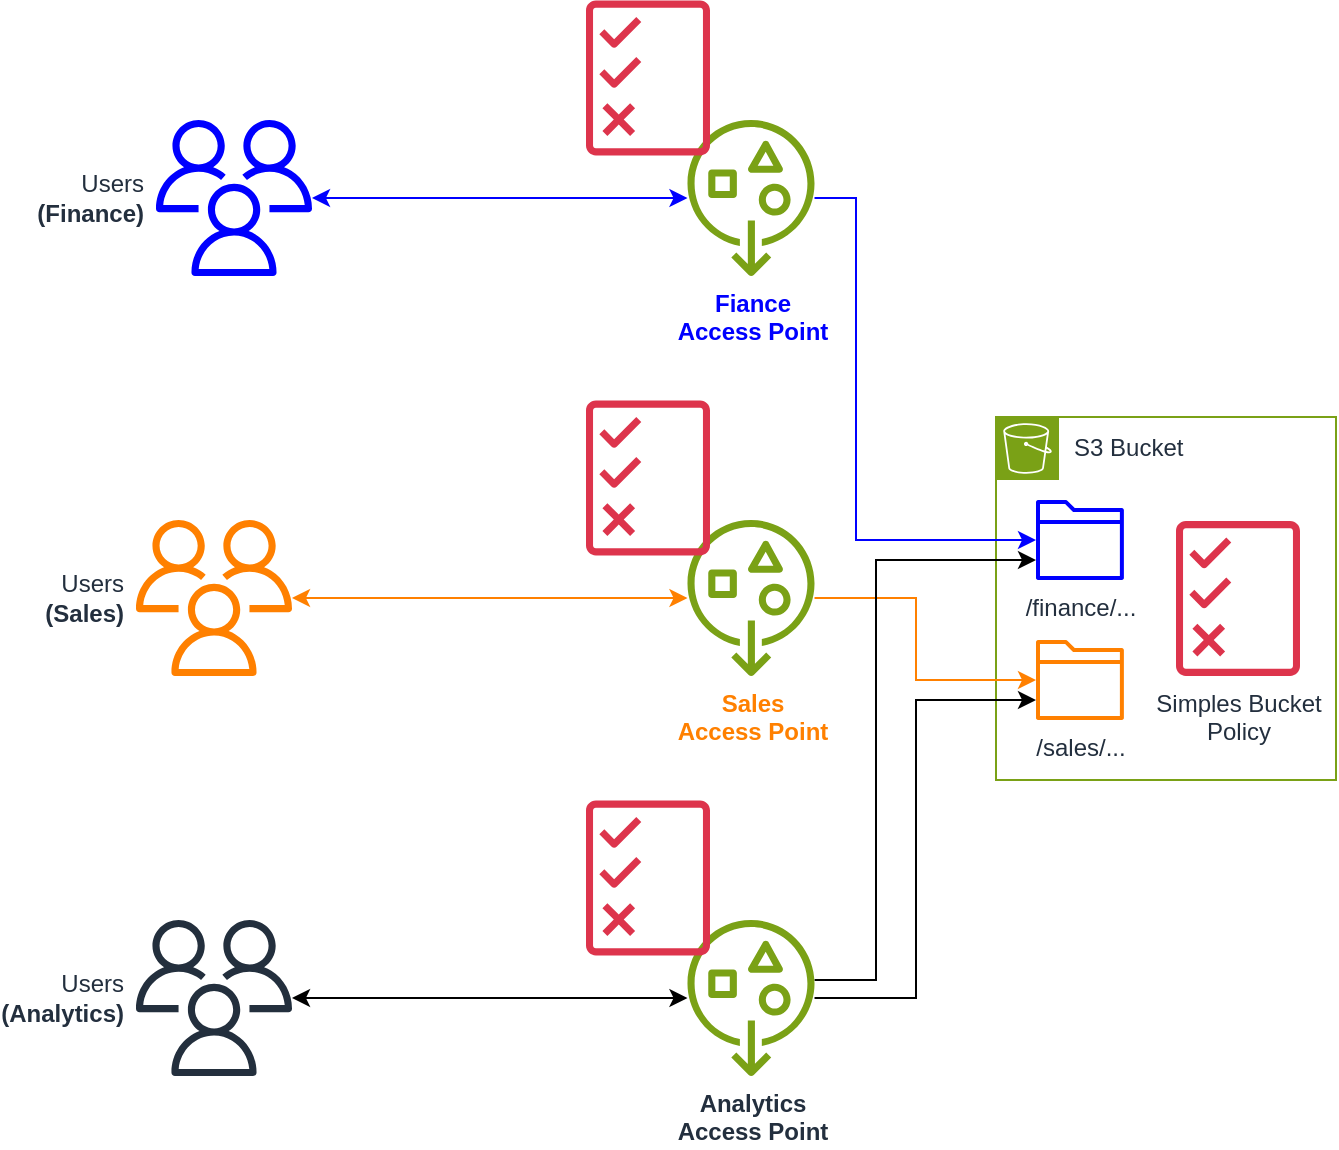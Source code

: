 <mxfile version="26.0.4">
  <diagram name="Page-1" id="icpI4erBP-z_fg38ehUv">
    <mxGraphModel dx="1114" dy="1198" grid="1" gridSize="10" guides="1" tooltips="1" connect="1" arrows="1" fold="1" page="1" pageScale="1" pageWidth="850" pageHeight="1100" math="0" shadow="0">
      <root>
        <mxCell id="0" />
        <mxCell id="1" parent="0" />
        <mxCell id="gibKI9dSI2RaGNb2gqrP-22" value="" style="rounded=0;whiteSpace=wrap;html=1;fillColor=none;strokeColor=#7AA116;" vertex="1" parent="1">
          <mxGeometry x="590" y="448.5" width="170" height="181.5" as="geometry" />
        </mxCell>
        <mxCell id="gibKI9dSI2RaGNb2gqrP-20" style="edgeStyle=orthogonalEdgeStyle;rounded=0;orthogonalLoop=1;jettySize=auto;html=1;startArrow=classic;startFill=1;strokeColor=#0000FF;" edge="1" parent="1" source="gibKI9dSI2RaGNb2gqrP-1" target="gibKI9dSI2RaGNb2gqrP-12">
          <mxGeometry relative="1" as="geometry" />
        </mxCell>
        <mxCell id="gibKI9dSI2RaGNb2gqrP-1" value="Users&lt;div&gt;&lt;b&gt;(Finance)&lt;/b&gt;&lt;/div&gt;" style="sketch=0;outlineConnect=0;fontColor=#232F3E;gradientColor=none;fillColor=#0000FF;strokeColor=none;dashed=0;verticalLabelPosition=middle;verticalAlign=middle;align=right;html=1;fontSize=12;fontStyle=0;aspect=fixed;pointerEvents=1;shape=mxgraph.aws4.users;labelPosition=left;spacingRight=5;" vertex="1" parent="1">
          <mxGeometry x="170" y="300" width="78" height="78" as="geometry" />
        </mxCell>
        <mxCell id="gibKI9dSI2RaGNb2gqrP-19" style="edgeStyle=orthogonalEdgeStyle;rounded=0;orthogonalLoop=1;jettySize=auto;html=1;strokeColor=#FF8000;startArrow=classic;startFill=1;" edge="1" parent="1" source="gibKI9dSI2RaGNb2gqrP-3" target="gibKI9dSI2RaGNb2gqrP-13">
          <mxGeometry relative="1" as="geometry" />
        </mxCell>
        <mxCell id="gibKI9dSI2RaGNb2gqrP-3" value="Users&lt;div&gt;&lt;b&gt;(Sales)&lt;/b&gt;&lt;/div&gt;" style="sketch=0;outlineConnect=0;fontColor=#232F3E;gradientColor=none;fillColor=#FF8000;strokeColor=none;dashed=0;verticalLabelPosition=middle;verticalAlign=middle;align=right;html=1;fontSize=12;fontStyle=0;aspect=fixed;pointerEvents=1;shape=mxgraph.aws4.users;labelPosition=left;spacingRight=5;" vertex="1" parent="1">
          <mxGeometry x="160" y="500" width="78" height="78" as="geometry" />
        </mxCell>
        <mxCell id="gibKI9dSI2RaGNb2gqrP-18" style="edgeStyle=orthogonalEdgeStyle;rounded=0;orthogonalLoop=1;jettySize=auto;html=1;startArrow=classic;startFill=1;" edge="1" parent="1" source="gibKI9dSI2RaGNb2gqrP-4" target="gibKI9dSI2RaGNb2gqrP-14">
          <mxGeometry relative="1" as="geometry" />
        </mxCell>
        <mxCell id="gibKI9dSI2RaGNb2gqrP-4" value="Users&lt;div&gt;&lt;b&gt;(Analytics)&lt;/b&gt;&lt;/div&gt;" style="sketch=0;outlineConnect=0;fontColor=#232F3E;gradientColor=none;fillColor=#232F3D;strokeColor=none;dashed=0;verticalLabelPosition=middle;verticalAlign=middle;align=right;html=1;fontSize=12;fontStyle=0;aspect=fixed;pointerEvents=1;shape=mxgraph.aws4.users;labelPosition=left;spacingRight=5;" vertex="1" parent="1">
          <mxGeometry x="160" y="700" width="78" height="78" as="geometry" />
        </mxCell>
        <mxCell id="gibKI9dSI2RaGNb2gqrP-29" style="edgeStyle=orthogonalEdgeStyle;rounded=0;orthogonalLoop=1;jettySize=auto;html=1;strokeColor=#0000FF;" edge="1" parent="1" source="gibKI9dSI2RaGNb2gqrP-12" target="gibKI9dSI2RaGNb2gqrP-25">
          <mxGeometry relative="1" as="geometry">
            <Array as="points">
              <mxPoint x="520" y="339" />
              <mxPoint x="520" y="510" />
            </Array>
          </mxGeometry>
        </mxCell>
        <mxCell id="gibKI9dSI2RaGNb2gqrP-12" value="Fiance&lt;div&gt;Access Point&lt;/div&gt;" style="sketch=0;outlineConnect=0;fontColor=#0000FF;gradientColor=none;fillColor=#7AA116;strokeColor=none;dashed=0;verticalLabelPosition=bottom;verticalAlign=top;align=center;html=1;fontSize=12;fontStyle=1;aspect=fixed;pointerEvents=1;shape=mxgraph.aws4.general_access_points;" vertex="1" parent="1">
          <mxGeometry x="435" y="300" width="65" height="78" as="geometry" />
        </mxCell>
        <mxCell id="gibKI9dSI2RaGNb2gqrP-28" style="edgeStyle=orthogonalEdgeStyle;rounded=0;orthogonalLoop=1;jettySize=auto;html=1;strokeColor=#FF8000;" edge="1" parent="1" source="gibKI9dSI2RaGNb2gqrP-13" target="gibKI9dSI2RaGNb2gqrP-26">
          <mxGeometry relative="1" as="geometry">
            <Array as="points">
              <mxPoint x="550" y="539" />
              <mxPoint x="550" y="580" />
            </Array>
          </mxGeometry>
        </mxCell>
        <mxCell id="gibKI9dSI2RaGNb2gqrP-13" value="Sales&lt;div&gt;Access Point&lt;/div&gt;" style="sketch=0;outlineConnect=0;fontColor=#FF8000;gradientColor=none;fillColor=#7AA116;strokeColor=none;dashed=0;verticalLabelPosition=bottom;verticalAlign=top;align=center;html=1;fontSize=12;fontStyle=1;aspect=fixed;pointerEvents=1;shape=mxgraph.aws4.general_access_points;" vertex="1" parent="1">
          <mxGeometry x="435" y="500" width="65" height="78" as="geometry" />
        </mxCell>
        <mxCell id="gibKI9dSI2RaGNb2gqrP-30" style="edgeStyle=orthogonalEdgeStyle;rounded=0;orthogonalLoop=1;jettySize=auto;html=1;" edge="1" parent="1" source="gibKI9dSI2RaGNb2gqrP-14" target="gibKI9dSI2RaGNb2gqrP-26">
          <mxGeometry relative="1" as="geometry">
            <Array as="points">
              <mxPoint x="550" y="739" />
              <mxPoint x="550" y="590" />
            </Array>
          </mxGeometry>
        </mxCell>
        <mxCell id="gibKI9dSI2RaGNb2gqrP-31" style="edgeStyle=orthogonalEdgeStyle;rounded=0;orthogonalLoop=1;jettySize=auto;html=1;" edge="1" parent="1" source="gibKI9dSI2RaGNb2gqrP-14" target="gibKI9dSI2RaGNb2gqrP-25">
          <mxGeometry relative="1" as="geometry">
            <Array as="points">
              <mxPoint x="530" y="730" />
              <mxPoint x="530" y="520" />
            </Array>
          </mxGeometry>
        </mxCell>
        <mxCell id="gibKI9dSI2RaGNb2gqrP-14" value="Analytics&lt;div&gt;Access Point&lt;/div&gt;" style="sketch=0;outlineConnect=0;fontColor=#232F3E;gradientColor=none;fillColor=#7AA116;strokeColor=none;dashed=0;verticalLabelPosition=bottom;verticalAlign=top;align=center;html=1;fontSize=12;fontStyle=1;aspect=fixed;pointerEvents=1;shape=mxgraph.aws4.general_access_points;" vertex="1" parent="1">
          <mxGeometry x="435" y="700" width="65" height="78" as="geometry" />
        </mxCell>
        <mxCell id="gibKI9dSI2RaGNb2gqrP-15" value="" style="sketch=0;outlineConnect=0;fontColor=#232F3E;gradientColor=none;fillColor=#DD344C;strokeColor=none;dashed=0;verticalLabelPosition=bottom;verticalAlign=top;align=center;html=1;fontSize=12;fontStyle=0;aspect=fixed;pointerEvents=1;shape=mxgraph.aws4.permissions;" vertex="1" parent="1">
          <mxGeometry x="385" y="240" width="62" height="78" as="geometry" />
        </mxCell>
        <mxCell id="gibKI9dSI2RaGNb2gqrP-16" value="" style="sketch=0;outlineConnect=0;fontColor=#232F3E;gradientColor=none;fillColor=#DD344C;strokeColor=none;dashed=0;verticalLabelPosition=bottom;verticalAlign=top;align=center;html=1;fontSize=12;fontStyle=0;aspect=fixed;pointerEvents=1;shape=mxgraph.aws4.permissions;" vertex="1" parent="1">
          <mxGeometry x="385" y="440" width="62" height="78" as="geometry" />
        </mxCell>
        <mxCell id="gibKI9dSI2RaGNb2gqrP-17" value="" style="sketch=0;outlineConnect=0;fontColor=#232F3E;gradientColor=none;fillColor=#DD344C;strokeColor=none;dashed=0;verticalLabelPosition=bottom;verticalAlign=top;align=center;html=1;fontSize=12;fontStyle=0;aspect=fixed;pointerEvents=1;shape=mxgraph.aws4.permissions;" vertex="1" parent="1">
          <mxGeometry x="385" y="640" width="62" height="78" as="geometry" />
        </mxCell>
        <mxCell id="gibKI9dSI2RaGNb2gqrP-21" value="S3 Bucket" style="sketch=0;points=[[0,0,0],[0.25,0,0],[0.5,0,0],[0.75,0,0],[1,0,0],[0,1,0],[0.25,1,0],[0.5,1,0],[0.75,1,0],[1,1,0],[0,0.25,0],[0,0.5,0],[0,0.75,0],[1,0.25,0],[1,0.5,0],[1,0.75,0]];outlineConnect=0;fontColor=#232F3E;fillColor=#7AA116;strokeColor=#ffffff;dashed=0;verticalLabelPosition=middle;verticalAlign=middle;align=left;html=1;fontSize=12;fontStyle=0;aspect=fixed;shape=mxgraph.aws4.resourceIcon;resIcon=mxgraph.aws4.s3;labelPosition=right;spacingLeft=5;" vertex="1" parent="1">
          <mxGeometry x="590" y="448.5" width="31.5" height="31.5" as="geometry" />
        </mxCell>
        <mxCell id="gibKI9dSI2RaGNb2gqrP-25" value="/finance/..." style="sketch=0;outlineConnect=0;fontColor=#232F3E;gradientColor=none;fillColor=#0000FF;strokeColor=none;dashed=0;verticalLabelPosition=bottom;verticalAlign=top;align=center;html=1;fontSize=12;fontStyle=0;aspect=fixed;pointerEvents=1;shape=mxgraph.aws4.folder;" vertex="1" parent="1">
          <mxGeometry x="610" y="490" width="43.94" height="40" as="geometry" />
        </mxCell>
        <mxCell id="gibKI9dSI2RaGNb2gqrP-26" value="/sales/..." style="sketch=0;outlineConnect=0;fontColor=#232F3E;gradientColor=none;fillColor=#FF8000;strokeColor=none;dashed=0;verticalLabelPosition=bottom;verticalAlign=top;align=center;html=1;fontSize=12;fontStyle=0;aspect=fixed;pointerEvents=1;shape=mxgraph.aws4.folder;" vertex="1" parent="1">
          <mxGeometry x="610" y="560" width="43.94" height="40" as="geometry" />
        </mxCell>
        <mxCell id="gibKI9dSI2RaGNb2gqrP-27" value="Simples Bucket&lt;div&gt;Policy&lt;/div&gt;" style="sketch=0;outlineConnect=0;fontColor=#232F3E;gradientColor=none;fillColor=#DD344C;strokeColor=none;dashed=0;verticalLabelPosition=bottom;verticalAlign=top;align=center;html=1;fontSize=12;fontStyle=0;aspect=fixed;pointerEvents=1;shape=mxgraph.aws4.permissions;" vertex="1" parent="1">
          <mxGeometry x="680" y="500.25" width="62" height="78" as="geometry" />
        </mxCell>
      </root>
    </mxGraphModel>
  </diagram>
</mxfile>

